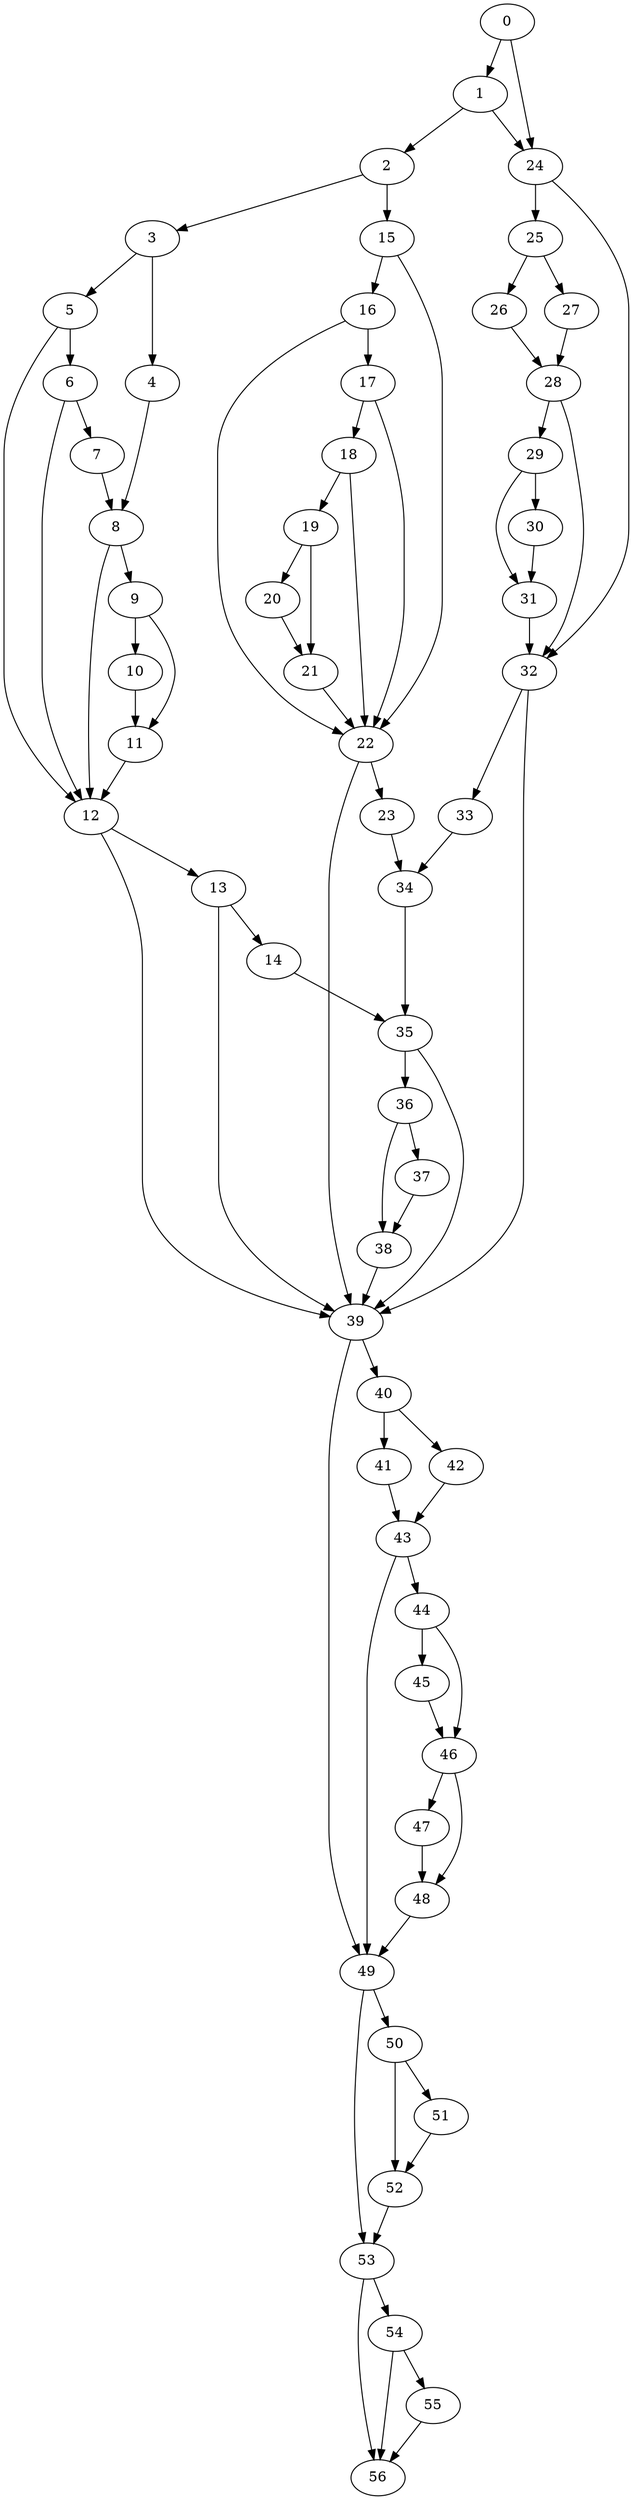 digraph {
	0
	1
	2
	3
	4
	5
	6
	7
	8
	9
	10
	11
	12
	13
	14
	15
	16
	17
	18
	19
	20
	21
	22
	23
	24
	25
	26
	27
	28
	29
	30
	31
	32
	33
	34
	35
	36
	37
	38
	39
	40
	41
	42
	43
	44
	45
	46
	47
	48
	49
	50
	51
	52
	53
	54
	55
	56
	5 -> 12
	6 -> 12
	8 -> 12
	11 -> 12
	19 -> 21
	20 -> 21
	29 -> 30
	1 -> 2
	3 -> 4
	4 -> 8
	7 -> 8
	39 -> 49
	43 -> 49
	48 -> 49
	24 -> 32
	28 -> 32
	31 -> 32
	24 -> 25
	40 -> 42
	6 -> 7
	9 -> 11
	10 -> 11
	23 -> 34
	33 -> 34
	15 -> 16
	41 -> 43
	42 -> 43
	12 -> 13
	36 -> 37
	39 -> 40
	0 -> 24
	1 -> 24
	25 -> 26
	35 -> 36
	44 -> 45
	49 -> 50
	13 -> 14
	16 -> 17
	18 -> 19
	40 -> 41
	46 -> 48
	47 -> 48
	54 -> 55
	8 -> 9
	22 -> 23
	36 -> 38
	37 -> 38
	26 -> 28
	27 -> 28
	28 -> 29
	29 -> 31
	30 -> 31
	46 -> 47
	53 -> 54
	0 -> 1
	17 -> 18
	15 -> 22
	16 -> 22
	17 -> 22
	18 -> 22
	21 -> 22
	9 -> 10
	34 -> 35
	14 -> 35
	43 -> 44
	50 -> 52
	51 -> 52
	3 -> 5
	5 -> 6
	25 -> 27
	2 -> 3
	2 -> 15
	19 -> 20
	32 -> 33
	45 -> 46
	44 -> 46
	50 -> 51
	49 -> 53
	52 -> 53
	53 -> 56
	54 -> 56
	55 -> 56
	12 -> 39
	13 -> 39
	22 -> 39
	32 -> 39
	35 -> 39
	38 -> 39
}
